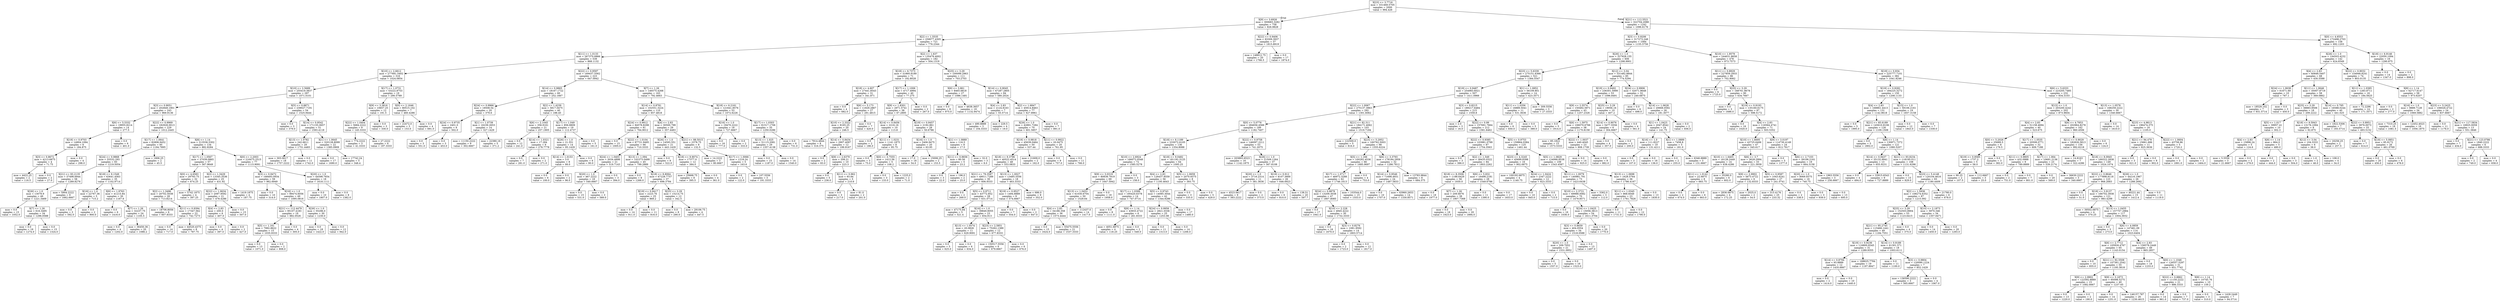 digraph Tree {
node [shape=box] ;
0 [label="X[23] <= 3.7716\nmse = 331469.5705\nsamples = 2000\nvalue = 994.426"] ;
1 [label="X[9] <= 3.6926\nmse = 300683.3282\nsamples = 758\nvalue = 826.9828"] ;
0 -> 1 [labeldistance=2.5, labelangle=45, headlabel="True"] ;
2 [label="X[2] <= 1.5535\nmse = 259077.4305\nsamples = 721\nvalue = 776.2344"] ;
1 -> 2 ;
3 [label="X[11] <= 1.0133\nmse = 267370.6866\nsamples = 539\nvalue = 868.1132"] ;
2 -> 3 ;
4 [label="X[10] <= 2.6612\nmse = 277681.5402\nsamples = 316\nvalue = 1024.0854"] ;
3 -> 4 ;
5 [label="X[10] <= 2.5689\nmse = 255419.3837\nsamples = 297\nvalue = 1071.0101"] ;
4 -> 5 ;
6 [label="X[3] <= 0.9051\nmse = 202849.1901\nsamples = 243\nvalue = 969.9136"] ;
5 -> 6 ;
7 [label="X[6] <= 5.5332\nmse = 19955.8214\nsamples = 14\nvalue = 277.5"] ;
6 -> 7 ;
8 [label="X[19] <= 0.9703\nmse = 14904.1094\nsamples = 8\nvalue = 184.875"] ;
7 -> 8 ;
9 [label="X[3] <= 0.8672\nmse = 4213.6875\nsamples = 4\nvalue = 71.75"] ;
8 -> 9 ;
10 [label="mse = 4422.25\nsamples = 2\nvalue = 116.5"] ;
9 -> 10 ;
11 [label="mse = 0.0\nsamples = 2\nvalue = 27.0"] ;
9 -> 11 ;
12 [label="mse = 0.0\nsamples = 4\nvalue = 298.0"] ;
8 -> 12 ;
13 [label="mse = 0.0\nsamples = 6\nvalue = 401.0"] ;
7 -> 13 ;
14 [label="X[22] <= 0.9969\nmse = 182928.0013\nsamples = 229\nvalue = 1012.2445"] ;
6 -> 14 ;
15 [label="X[17] <= 1.0641\nmse = 82806.9452\nsamples = 95\nvalue = 1194.7895"] ;
14 -> 15 ;
16 [label="X[24] <= 0.9868\nmse = 55532.293\nsamples = 93\nvalue = 1219.5054"] ;
15 -> 16 ;
17 [label="X[21] <= 93.2135\nmse = 37498.6944\nsamples = 58\nvalue = 1289.8276"] ;
16 -> 17 ;
18 [label="X[26] <= 1.0\nmse = 13079.9\nsamples = 49\nvalue = 1221.3469"] ;
17 -> 18 ;
19 [label="mse = 0.0\nsamples = 15\nvalue = 1052.0"] ;
18 -> 19 ;
20 [label="X[7] <= 1.26\nmse = 616.3495\nsamples = 34\nvalue = 1296.0588"] ;
18 -> 20 ;
21 [label="mse = 0.0\nsamples = 19\nvalue = 1274.0"] ;
20 -> 21 ;
22 [label="mse = 0.0\nsamples = 15\nvalue = 1324.0"] ;
20 -> 22 ;
23 [label="mse = 5904.2222\nsamples = 9\nvalue = 1662.6667"] ;
17 -> 23 ;
24 [label="X[18] <= 9.1549\nmse = 63641.4563\nsamples = 35\nvalue = 1102.9714"] ;
16 -> 24 ;
25 [label="X[16] <= 1.0\nmse = 22767.36\nsamples = 5\nvalue = 715.2"] ;
24 -> 25 ;
26 [label="mse = 0.0\nsamples = 3\nvalue = 592.0"] ;
25 -> 26 ;
27 [label="mse = 0.0\nsamples = 2\nvalue = 900.0"] ;
25 -> 27 ;
28 [label="X[6] <= 1.9763\nmse = 41215.84\nsamples = 30\nvalue = 1167.6"] ;
24 -> 28 ;
29 [label="mse = 0.0\nsamples = 6\nvalue = 1416.0"] ;
28 -> 29 ;
30 [label="X[7] <= 1.26\nmse = 32237.75\nsamples = 24\nvalue = 1105.5"] ;
28 -> 30 ;
31 [label="mse = 0.0\nsamples = 4\nvalue = 1202.0"] ;
30 -> 31 ;
32 [label="mse = 36450.36\nsamples = 20\nvalue = 1086.2"] ;
30 -> 32 ;
33 [label="mse = 1806.25\nsamples = 2\nvalue = 45.5"] ;
15 -> 33 ;
34 [label="X[8] <= 1.14\nmse = 213536.5302\nsamples = 134\nvalue = 882.8284"] ;
14 -> 34 ;
35 [label="X[17] <= 1.0567\nmse = 37039.0865\nsamples = 57\nvalue = 567.9649"] ;
34 -> 35 ;
36 [label="X[0] <= 4.6583\nmse = 29793.75\nsamples = 32\nvalue = 674.25"] ;
35 -> 36 ;
37 [label="X[2] <= 1.3496\nmse = 20702.5038\nsamples = 28\nvalue = 713.8214"] ;
36 -> 37 ;
38 [label="mse = 18706.8056\nsamples = 6\nvalue = 607.8333"] ;
37 -> 38 ;
39 [label="X[11] <= 0.9394\nmse = 17347.562\nsamples = 22\nvalue = 742.7273"] ;
37 -> 39 ;
40 [label="mse = 0.0\nsamples = 14\nvalue = 717.0"] ;
39 -> 40 ;
41 [label="mse = 44520.4375\nsamples = 8\nvalue = 787.75"] ;
39 -> 41 ;
42 [label="mse = 5742.1875\nsamples = 4\nvalue = 397.25"] ;
36 -> 42 ;
43 [label="X[2] <= 1.3429\nmse = 13345.3536\nsamples = 25\nvalue = 431.92"] ;
35 -> 43 ;
44 [label="X[22] <= 1.0634\nmse = 2097.9592\nsamples = 21\nvalue = 478.4286"] ;
43 -> 44 ;
45 [label="X[4] <= 2.83\nmse = 200.0\nsamples = 6\nvalue = 407.0"] ;
44 -> 45 ;
46 [label="mse = 0.0\nsamples = 4\nvalue = 397.0"] ;
45 -> 46 ;
47 [label="mse = 0.0\nsamples = 2\nvalue = 427.0"] ;
45 -> 47 ;
48 [label="mse = 0.0\nsamples = 15\nvalue = 507.0"] ;
44 -> 48 ;
49 [label="mse = 1419.1875\nsamples = 4\nvalue = 187.75"] ;
43 -> 49 ;
50 [label="X[0] <= 2.2003\nmse = 216475.2515\nsamples = 77\nvalue = 1115.9091"] ;
34 -> 50 ;
51 [label="X[3] <= 0.9472\nmse = 168493.0934\nsamples = 59\nvalue = 962.6949"] ;
50 -> 51 ;
52 [label="mse = 0.0\nsamples = 10\nvalue = 314.0"] ;
51 -> 52 ;
53 [label="X[16] <= 1.0\nmse = 99474.6056\nsamples = 49\nvalue = 1095.0816"] ;
51 -> 53 ;
54 [label="X[21] <= 112.4479\nmse = 95107.4183\nsamples = 19\nvalue = 882.0526"] ;
53 -> 54 ;
55 [label="X[5] <= 1.161\nmse = 7992.8622\nsamples = 15\nvalue = 1035.9333"] ;
54 -> 55 ;
56 [label="mse = 0.0\nsamples = 13\nvalue = 1071.0"] ;
55 -> 56 ;
57 [label="mse = 0.0\nsamples = 2\nvalue = 808.0"] ;
55 -> 57 ;
58 [label="mse = 0.0\nsamples = 4\nvalue = 305.0"] ;
54 -> 58 ;
59 [label="X[26] <= 1.0\nmse = 55296.0\nsamples = 30\nvalue = 1230.0"] ;
53 -> 59 ;
60 [label="mse = 0.0\nsamples = 18\nvalue = 1422.0"] ;
59 -> 60 ;
61 [label="mse = 0.0\nsamples = 12\nvalue = 942.0"] ;
59 -> 61 ;
62 [label="X[20] <= 1.0\nmse = 44598.7654\nsamples = 18\nvalue = 1618.1111"] ;
50 -> 62 ;
63 [label="mse = 0.0\nsamples = 10\nvalue = 1807.0"] ;
62 -> 63 ;
64 [label="mse = 0.0\nsamples = 8\nvalue = 1382.0"] ;
62 -> 64 ;
65 [label="X[5] <= 0.8871\nmse = 239027.7191\nsamples = 54\nvalue = 1525.9444"] ;
5 -> 65 ;
66 [label="mse = 0.0\nsamples = 3\nvalue = 379.0"] ;
65 -> 66 ;
67 [label="X[14] <= 0.9542\nmse = 171155.0657\nsamples = 51\nvalue = 1593.4118"] ;
65 -> 67 ;
68 [label="X[13] <= 1.0782\nmse = 242.6611\nsamples = 29\nvalue = 1751.4483"] ;
67 -> 68 ;
69 [label="mse = 303.0617\nsamples = 18\nvalue = 1757.2222"] ;
68 -> 69 ;
70 [label="mse = 0.0\nsamples = 11\nvalue = 1742.0"] ;
68 -> 70 ;
71 [label="X[1] <= 1.0645\nmse = 320128.8099\nsamples = 22\nvalue = 1385.0909"] ;
67 -> 71 ;
72 [label="mse = 0.0\nsamples = 17\nvalue = 1690.0"] ;
71 -> 72 ;
73 [label="mse = 17742.24\nsamples = 5\nvalue = 348.4"] ;
71 -> 73 ;
74 [label="X[17] <= 1.0731\nmse = 53222.8753\nsamples = 19\nvalue = 290.5789"] ;
4 -> 74 ;
75 [label="X[9] <= 3.3816\nmse = 10657.25\nsamples = 12\nvalue = 191.5"] ;
74 -> 75 ;
76 [label="X[22] <= 1.0404\nmse = 5684.2222\nsamples = 9\nvalue = 145.3333"] ;
75 -> 76 ;
77 [label="mse = 774.2222\nsamples = 3\nvalue = 41.3333"] ;
76 -> 77 ;
78 [label="mse = 27.2222\nsamples = 6\nvalue = 197.3333"] ;
76 -> 78 ;
79 [label="mse = 0.0\nsamples = 3\nvalue = 330.0"] ;
75 -> 79 ;
80 [label="X[0] <= 2.1646\nmse = 80515.102\nsamples = 7\nvalue = 460.4286"] ;
74 -> 80 ;
81 [label="mse = 22472.0\nsamples = 3\nvalue = 153.0"] ;
80 -> 81 ;
82 [label="mse = 0.0\nsamples = 4\nvalue = 691.0"] ;
80 -> 82 ;
83 [label="X[22] <= 0.9597\nmse = 169437.5562\nsamples = 223\nvalue = 647.0942"] ;
3 -> 83 ;
84 [label="X[14] <= 0.9865\nmse = 18167.1722\nsamples = 60\nvalue = 252.1667"] ;
83 -> 84 ;
85 [label="X[24] <= 0.9966\nmse = 18508.54\nsamples = 20\nvalue = 379.6"] ;
84 -> 85 ;
86 [label="X[24] <= 0.9735\nmse = 2401.0\nsamples = 6\nvalue = 502.0"] ;
85 -> 86 ;
87 [label="mse = 0.0\nsamples = 3\nvalue = 551.0"] ;
86 -> 87 ;
88 [label="mse = 0.0\nsamples = 3\nvalue = 453.0"] ;
86 -> 88 ;
89 [label="X[1] <= 1.0739\nmse = 16239.2653\nsamples = 14\nvalue = 327.1429"] ;
85 -> 89 ;
90 [label="mse = 11150.2222\nsamples = 9\nvalue = 302.6667"] ;
89 -> 90 ;
91 [label="mse = 22380.16\nsamples = 5\nvalue = 371.2"] ;
89 -> 91 ;
92 [label="X[2] <= 1.4239\nmse = 5817.0475\nsamples = 40\nvalue = 188.45"] ;
84 -> 92 ;
93 [label="X[6] <= 2.1045\nmse = 356.9161\nsamples = 21\nvalue = 257.1905"] ;
92 -> 93 ;
94 [label="mse = 0.0\nsamples = 12\nvalue = 241.0"] ;
93 -> 94 ;
95 [label="X[14] <= 1.0321\nmse = 17.284\nsamples = 9\nvalue = 278.7778"] ;
93 -> 95 ;
96 [label="mse = 0.0\nsamples = 7\nvalue = 281.0"] ;
95 -> 96 ;
97 [label="mse = 0.0\nsamples = 2\nvalue = 271.0"] ;
95 -> 97 ;
98 [label="X[17] <= 1.049\nmse = 856.8809\nsamples = 19\nvalue = 112.4737"] ;
92 -> 98 ;
99 [label="X[26] <= 1.0\nmse = 21.551\nsamples = 14\nvalue = 95.1429"] ;
98 -> 99 ;
100 [label="X[14] <= 1.0153\nmse = 3.0\nsamples = 8\nvalue = 99.0"] ;
99 -> 100 ;
101 [label="mse = 0.0\nsamples = 6\nvalue = 100.0"] ;
100 -> 101 ;
102 [label="mse = 0.0\nsamples = 2\nvalue = 96.0"] ;
100 -> 102 ;
103 [label="mse = 0.0\nsamples = 6\nvalue = 90.0"] ;
99 -> 103 ;
104 [label="mse = 0.0\nsamples = 5\nvalue = 161.0"] ;
98 -> 104 ;
105 [label="X[7] <= 1.26\nmse = 146575.4268\nsamples = 163\nvalue = 792.4663"] ;
83 -> 105 ;
106 [label="X[14] <= 0.8781\nmse = 102551.3224\nsamples = 110\nvalue = 657.4818"] ;
105 -> 106 ;
107 [label="X[24] <= 0.9912\nmse = 84578.8298\nsamples = 81\nvalue = 764.9012"] ;
106 -> 107 ;
108 [label="mse = 0.0\nsamples = 15\nvalue = 1005.0"] ;
107 -> 108 ;
109 [label="X[22] <= 1.0104\nmse = 87721.9495\nsamples = 66\nvalue = 710.3333"] ;
107 -> 109 ;
110 [label="X[24] <= 1.0403\nmse = 3034.4898\nsamples = 21\nvalue = 519.7143"] ;
109 -> 110 ;
111 [label="X[20] <= 1.0\nmse = 467.2222\nsamples = 18\nvalue = 540.6667"] ;
110 -> 111 ;
112 [label="mse = 0.0\nsamples = 15\nvalue = 531.0"] ;
111 -> 112 ;
113 [label="mse = 0.0\nsamples = 3\nvalue = 589.0"] ;
111 -> 113 ;
114 [label="mse = 0.0\nsamples = 3\nvalue = 394.0"] ;
110 -> 114 ;
115 [label="X[13] <= 1.094\nmse = 102373.0499\nsamples = 45\nvalue = 799.2889"] ;
109 -> 115 ;
116 [label="mse = 0.0\nsamples = 8\nvalue = 1266.0"] ;
115 -> 116 ;
117 [label="X[18] <= 8.8064\nmse = 67228.7757\nsamples = 37\nvalue = 698.3784"] ;
115 -> 117 ;
118 [label="X[19] <= 0.9417\nmse = 2223.76\nsamples = 25\nvalue = 869.2"] ;
117 -> 118 ;
119 [label="mse = 0.0\nsamples = 14\nvalue = 911.0"] ;
118 -> 119 ;
120 [label="mse = 0.0\nsamples = 11\nvalue = 816.0"] ;
118 -> 120 ;
121 [label="X[25] <= 3.29\nmse = 15214.75\nsamples = 12\nvalue = 342.5"] ;
117 -> 121 ;
122 [label="mse = 0.0\nsamples = 8\nvalue = 290.0"] ;
121 -> 122 ;
123 [label="mse = 29106.75\nsamples = 4\nvalue = 447.5"] ;
121 -> 123 ;
124 [label="X[4] <= 2.83\nmse = 30500.799\nsamples = 29\nvalue = 357.4483"] ;
106 -> 124 ;
125 [label="X[26] <= 1.0\nmse = 14593.551\nsamples = 21\nvalue = 443.1429"] ;
124 -> 125 ;
126 [label="mse = 0.0\nsamples = 9\nvalue = 522.0"] ;
125 -> 126 ;
127 [label="X[18] <= 9.9074\nmse = 17377.0\nsamples = 12\nvalue = 384.0"] ;
125 -> 127 ;
128 [label="mse = 25668.75\nsamples = 8\nvalue = 395.5"] ;
127 -> 128 ;
129 [label="mse = 0.0\nsamples = 4\nvalue = 361.0"] ;
127 -> 129 ;
130 [label="X[21] <= 88.5015\nmse = 2378.75\nsamples = 8\nvalue = 132.5"] ;
124 -> 130 ;
131 [label="mse = 14.2222\nsamples = 3\nvalue = 80.6667"] ;
130 -> 131 ;
132 [label="X[17] <= 1.0066\nmse = 1218.24\nsamples = 5\nvalue = 163.6"] ;
130 -> 132 ;
133 [label="mse = 0.0\nsamples = 2\nvalue = 122.0"] ;
132 -> 133 ;
134 [label="mse = 107.5556\nsamples = 3\nvalue = 191.3333"] ;
132 -> 134 ;
135 [label="X[18] <= 6.2161\nmse = 121641.8576\nsamples = 53\nvalue = 1072.6226"] ;
105 -> 135 ;
136 [label="X[16] <= 1.0\nmse = 19470.2222\nsamples = 18\nvalue = 727.6667"] ;
135 -> 136 ;
137 [label="mse = 0.0\nsamples = 16\nvalue = 777.0"] ;
136 -> 137 ;
138 [label="mse = 0.0\nsamples = 2\nvalue = 333.0"] ;
136 -> 138 ;
139 [label="X[17] <= 1.0303\nmse = 81517.1706\nsamples = 35\nvalue = 1250.0286"] ;
135 -> 139 ;
140 [label="X[13] <= 1.025\nmse = 31115.2081\nsamples = 29\nvalue = 1357.4138"] ;
139 -> 140 ;
141 [label="mse = 0.0\nsamples = 15\nvalue = 1187.0"] ;
140 -> 141 ;
142 [label="mse = 0.0\nsamples = 14\nvalue = 1540.0"] ;
140 -> 142 ;
143 [label="mse = 0.0\nsamples = 6\nvalue = 731.0"] ;
139 -> 143 ;
144 [label="X[2] <= 1.637\nmse = 135476.4002\nsamples = 182\nvalue = 504.1319"] ;
2 -> 144 ;
145 [label="X[18] <= 6.7373\nmse = 31860.9189\nsamples = 71\nvalue = 192.8028"] ;
144 -> 145 ;
146 [label="X[18] <= 4.607\nmse = 27441.8543\nsamples = 31\nvalue = 341.871"] ;
145 -> 146 ;
147 [label="mse = 0.0\nsamples = 4\nvalue = 682.0"] ;
146 -> 147 ;
148 [label="X[6] <= 5.173\nmse = 11829.2867\nsamples = 27\nvalue = 291.4815"] ;
146 -> 148 ;
149 [label="X[10] <= 2.3322\nmse = 8165.25\nsamples = 20\nvalue = 246.5"] ;
148 -> 149 ;
150 [label="mse = 7914.4844\nsamples = 8\nvalue = 316.375"] ;
149 -> 150 ;
151 [label="X[14] <= 0.8434\nmse = 2907.4097\nsamples = 12\nvalue = 199.9167"] ;
149 -> 151 ;
152 [label="mse = 0.0\nsamples = 2\nvalue = 83.0"] ;
151 -> 152 ;
153 [label="X[9] <= 2.6379\nmse = 208.21\nsamples = 10\nvalue = 223.3"] ;
151 -> 153 ;
154 [label="mse = 0.0\nsamples = 5\nvalue = 236.0"] ;
153 -> 154 ;
155 [label="X[11] <= 0.962\nmse = 93.84\nsamples = 5\nvalue = 210.6"] ;
153 -> 155 ;
156 [label="mse = 0.0\nsamples = 3\nvalue = 217.0"] ;
155 -> 156 ;
157 [label="mse = 81.0\nsamples = 2\nvalue = 201.0"] ;
155 -> 157 ;
158 [label="mse = 0.0\nsamples = 7\nvalue = 420.0"] ;
148 -> 158 ;
159 [label="X[17] <= 1.1006\nmse = 4717.4994\nsamples = 40\nvalue = 77.275"] ;
145 -> 159 ;
160 [label="X[9] <= 1.8301\nmse = 2971.5741\nsamples = 38\nvalue = 67.2895"] ;
159 -> 160 ;
161 [label="X[14] <= 0.8456\nmse = 2216.16\nsamples = 10\nvalue = 113.8"] ;
160 -> 161 ;
162 [label="mse = 0.0\nsamples = 2\nvalue = 186.0"] ;
161 -> 162 ;
163 [label="X[11] <= 1.0231\nmse = 1141.1875\nsamples = 8\nvalue = 95.75"] ;
161 -> 163 ;
164 [label="mse = 0.0\nsamples = 3\nvalue = 75.0"] ;
163 -> 164 ;
165 [label="X[0] <= 3.7555\nmse = 1412.56\nsamples = 5\nvalue = 108.2"] ;
163 -> 165 ;
166 [label="mse = 0.0\nsamples = 3\nvalue = 133.0"] ;
165 -> 166 ;
167 [label="mse = 1225.0\nsamples = 2\nvalue = 71.0"] ;
165 -> 167 ;
168 [label="X[19] <= 0.9457\nmse = 2192.861\nsamples = 28\nvalue = 50.6786"] ;
160 -> 168 ;
169 [label="X[16] <= 1.0\nmse = 2406.9475\nsamples = 20\nvalue = 63.95"] ;
168 -> 169 ;
170 [label="mse = 17.0\nsamples = 18\nvalue = 54.0"] ;
169 -> 170 ;
171 [label="mse = 15006.25\nsamples = 2\nvalue = 153.5"] ;
169 -> 171 ;
172 [label="X[1] <= 1.0889\nmse = 116.5\nsamples = 8\nvalue = 17.5"] ;
168 -> 172 ;
173 [label="X[11] <= 0.9656\nmse = 80.56\nsamples = 5\nvalue = 23.2"] ;
172 -> 173 ;
174 [label="mse = 0.0\nsamples = 3\nvalue = 22.0"] ;
173 -> 174 ;
175 [label="mse = 196.0\nsamples = 2\nvalue = 25.0"] ;
173 -> 175 ;
176 [label="mse = 32.0\nsamples = 3\nvalue = 8.0"] ;
172 -> 176 ;
177 [label="mse = 0.0\nsamples = 2\nvalue = 267.0"] ;
159 -> 177 ;
178 [label="X[25] <= 3.29\nmse = 100099.2963\nsamples = 111\nvalue = 703.2703"] ;
144 -> 178 ;
179 [label="X[6] <= 3.861\nmse = 8465.6818\nsamples = 27\nvalue = 1086.1481"] ;
178 -> 179 ;
180 [label="mse = 0.0\nsamples = 8\nvalue = 975.0"] ;
179 -> 180 ;
181 [label="mse = 4638.3657\nsamples = 19\nvalue = 1132.9474"] ;
179 -> 181 ;
182 [label="X[14] <= 0.9045\nmse = 67287.2805\nsamples = 84\nvalue = 580.2024"] ;
178 -> 182 ;
183 [label="X[4] <= 2.83\nmse = 2124.8163\nsamples = 7\nvalue = 55.5714"] ;
182 -> 183 ;
184 [label="mse = 490.8889\nsamples = 3\nvalue = 104.3333"] ;
183 -> 184 ;
185 [label="mse = 229.5\nsamples = 4\nvalue = 19.0"] ;
183 -> 185 ;
186 [label="X[2] <= 1.6847\nmse = 45914.8463\nsamples = 77\nvalue = 627.8961"] ;
182 -> 186 ;
187 [label="X[26] <= 1.0\nmse = 42891.7284\nsamples = 70\nvalue = 601.5857"] ;
186 -> 187 ;
188 [label="X[19] <= 0.9818\nmse = 45639.0464\nsamples = 50\nvalue = 537.44"] ;
187 -> 188 ;
189 [label="X[18] <= 9.3796\nmse = 40522.4514\nsamples = 48\nvalue = 553.0833"] ;
188 -> 189 ;
190 [label="X[21] <= 79.3587\nmse = 49011.7289\nsamples = 30\nvalue = 606.9333"] ;
189 -> 190 ;
191 [label="mse = 0.0\nsamples = 2\nvalue = 269.0"] ;
190 -> 191 ;
192 [label="X[5] <= 0.9711\nmse = 43772.852\nsamples = 28\nvalue = 631.0714"] ;
190 -> 192 ;
193 [label="mse = 47175.84\nsamples = 5\nvalue = 521.4"] ;
192 -> 193 ;
194 [label="X[16] <= 1.0\nmse = 39849.9055\nsamples = 23\nvalue = 654.913"] ;
192 -> 194 ;
195 [label="X[13] <= 1.0574\nmse = 20.0826\nsamples = 11\nvalue = 629.9091"] ;
194 -> 195 ;
196 [label="mse = 0.0\nsamples = 5\nvalue = 625.0"] ;
195 -> 196 ;
197 [label="mse = 0.0\nsamples = 6\nvalue = 634.0"] ;
195 -> 197 ;
198 [label="X[23] <= 2.5851\nmse = 75262.1389\nsamples = 12\nvalue = 677.8333"] ;
194 -> 198 ;
199 [label="mse = 150517.5556\nsamples = 6\nvalue = 679.6667"] ;
198 -> 199 ;
200 [label="mse = 0.0\nsamples = 6\nvalue = 676.0"] ;
198 -> 200 ;
201 [label="X[13] <= 1.0027\nmse = 13485.5556\nsamples = 18\nvalue = 463.3333"] ;
189 -> 201 ;
202 [label="X[19] <= 0.9527\nmse = 1494.8889\nsamples = 9\nvalue = 574.6667"] ;
201 -> 202 ;
203 [label="mse = 0.0\nsamples = 7\nvalue = 554.0"] ;
202 -> 203 ;
204 [label="mse = 0.0\nsamples = 2\nvalue = 647.0"] ;
202 -> 204 ;
205 [label="mse = 686.0\nsamples = 9\nvalue = 352.0"] ;
201 -> 205 ;
206 [label="mse = 21609.0\nsamples = 2\nvalue = 162.0"] ;
188 -> 206 ;
207 [label="X[11] <= 0.9922\nmse = 20.0475\nsamples = 20\nvalue = 761.95"] ;
187 -> 207 ;
208 [label="mse = 0.0\nsamples = 9\nvalue = 757.0"] ;
207 -> 208 ;
209 [label="mse = 0.0\nsamples = 11\nvalue = 766.0"] ;
207 -> 209 ;
210 [label="mse = 0.0\nsamples = 7\nvalue = 891.0"] ;
186 -> 210 ;
211 [label="X[22] <= 0.9406\nmse = 83309.3937\nsamples = 37\nvalue = 1815.8919"] ;
1 -> 211 ;
212 [label="mse = 148812.75\nsamples = 20\nvalue = 1766.5"] ;
211 -> 212 ;
213 [label="mse = 0.0\nsamples = 17\nvalue = 1874.0"] ;
211 -> 213 ;
214 [label="X[21] <= 112.5521\nmse = 322704.2088\nsamples = 1242\nvalue = 1096.6176"] ;
0 -> 214 [labeldistance=2.5, labelangle=-45, headlabel="False"] ;
215 [label="X[3] <= 0.9206\nmse = 317273.248\nsamples = 1084\nvalue = 1155.5756"] ;
214 -> 215 ;
216 [label="X[26] <= 1.0\nmse = 327928.155\nsamples = 606\nvalue = 1298.9901"] ;
215 -> 216 ;
217 [label="X[23] <= 5.6339\nmse = 275151.6366\nsamples = 521\nvalue = 1384.5547"] ;
216 -> 217 ;
218 [label="X[19] <= 0.9487\nmse = 254983.6021\nsamples = 507\nvalue = 1411.0966"] ;
217 -> 218 ;
219 [label="X[22] <= 1.0067\nmse = 275137.3963\nsamples = 292\nvalue = 1301.6062"] ;
218 -> 219 ;
220 [label="X[0] <= 5.0776\nmse = 284656.4566\nsamples = 189\nvalue = 1182.7407"] ;
219 -> 220 ;
221 [label="X[18] <= 8.1189\nmse = 233072.6105\nsamples = 136\nvalue = 1354.8088"] ;
220 -> 221 ;
222 [label="X[10] <= 2.6924\nmse = 166072.0548\nsamples = 72\nvalue = 1585.5278"] ;
221 -> 222 ;
223 [label="X[9] <= 3.0319\nmse = 80838.7919\nsamples = 69\nvalue = 1647.5942"] ;
222 -> 223 ;
224 [label="X[13] <= 1.0453\nmse = 61030.6704\nsamples = 50\nvalue = 1529.64"] ;
223 -> 224 ;
225 [label="X[4] <= 2.83\nmse = 34186.358\nsamples = 36\nvalue = 1573.4444"] ;
224 -> 225 ;
226 [label="mse = 0.0\nsamples = 15\nvalue = 1624.0"] ;
225 -> 226 ;
227 [label="mse = 55475.5556\nsamples = 21\nvalue = 1537.3333"] ;
225 -> 227 ;
228 [label="mse = 112437.0\nsamples = 14\nvalue = 1417.0"] ;
224 -> 228 ;
229 [label="mse = 0.0\nsamples = 19\nvalue = 1958.0"] ;
223 -> 229 ;
230 [label="mse = 0.0\nsamples = 3\nvalue = 158.0"] ;
222 -> 230 ;
231 [label="X[18] <= 9.0482\nmse = 181192.3125\nsamples = 64\nvalue = 1095.25"] ;
221 -> 231 ;
232 [label="X[4] <= 2.83\nmse = 126437.8559\nsamples = 56\nvalue = 1195.4643"] ;
231 -> 232 ;
233 [label="X[17] <= 1.0399\nmse = 195420.6378\nsamples = 14\nvalue = 747.0714"] ;
232 -> 233 ;
234 [label="mse = 0.0\nsamples = 8\nvalue = 1111.0"] ;
233 -> 234 ;
235 [label="X[8] <= 1.14\nmse = 43933.4722\nsamples = 6\nvalue = 261.8333"] ;
233 -> 235 ;
236 [label="mse = 4051.6875\nsamples = 4\nvalue = 118.25"] ;
235 -> 236 ;
237 [label="mse = 0.0\nsamples = 2\nvalue = 549.0"] ;
235 -> 237 ;
238 [label="X[5] <= 0.9743\nmse = 14085.3044\nsamples = 42\nvalue = 1344.9286"] ;
232 -> 238 ;
239 [label="X[24] <= 0.9956\nmse = 2821.0336\nsamples = 25\nvalue = 1253.08"] ;
238 -> 239 ;
240 [label="mse = 0.0\nsamples = 11\nvalue = 1313.0"] ;
239 -> 240 ;
241 [label="mse = 0.0\nsamples = 14\nvalue = 1206.0"] ;
239 -> 241 ;
242 [label="mse = 0.0\nsamples = 17\nvalue = 1480.0"] ;
238 -> 242 ;
243 [label="X[5] <= 1.0659\nmse = 2070.9375\nsamples = 8\nvalue = 393.75"] ;
231 -> 243 ;
244 [label="mse = 0.0\nsamples = 3\nvalue = 335.0"] ;
243 -> 244 ;
245 [label="mse = 0.0\nsamples = 5\nvalue = 429.0"] ;
243 -> 245 ;
246 [label="X[22] <= 0.9758\nmse = 146097.2211\nsamples = 53\nvalue = 741.2075"] ;
220 -> 246 ;
247 [label="mse = 203893.6523\nsamples = 16\nvalue = 1142.1875"] ;
246 -> 247 ;
248 [label="X[26] <= 1.0\nmse = 21509.1264\nsamples = 37\nvalue = 567.8108"] ;
246 -> 248 ;
249 [label="X[20] <= 1.0\nmse = 3716.2314\nsamples = 11\nvalue = 381.3636"] ;
248 -> 249 ;
250 [label="mse = 4523.0617\nsamples = 9\nvalue = 383.2222"] ;
249 -> 250 ;
251 [label="mse = 0.0\nsamples = 2\nvalue = 373.0"] ;
249 -> 251 ;
252 [label="X[19] <= 0.912\nmse = 8107.3669\nsamples = 26\nvalue = 646.6923"] ;
248 -> 252 ;
253 [label="mse = 0.0\nsamples = 6\nvalue = 810.0"] ;
252 -> 253 ;
254 [label="mse = 138.51\nsamples = 20\nvalue = 597.7"] ;
252 -> 254 ;
255 [label="X[21] <= 82.311\nmse = 184171.4062\nsamples = 103\nvalue = 1519.7184"] ;
219 -> 255 ;
256 [label="mse = 122500.0\nsamples = 5\nvalue = 816.0"] ;
255 -> 256 ;
257 [label="X[23] <= 5.2952\nmse = 160762.5003\nsamples = 98\nvalue = 1555.6224"] ;
255 -> 257 ;
258 [label="X[5] <= 1.166\nmse = 100282.4536\nsamples = 66\nvalue = 1685.9697"] ;
257 -> 258 ;
259 [label="X[17] <= 1.0717\nmse = 46972.3288\nsamples = 62\nvalue = 1746.1613"] ;
258 -> 259 ;
260 [label="X[24] <= 0.9878\nmse = 13209.3038\nsamples = 47\nvalue = 1807.8085"] ;
259 -> 260 ;
261 [label="mse = 0.0\nsamples = 17\nvalue = 1941.0"] ;
260 -> 261 ;
262 [label="X[10] <= 2.228\nmse = 4945.4222\nsamples = 30\nvalue = 1732.3333"] ;
260 -> 262 ;
263 [label="mse = 0.0\nsamples = 16\nvalue = 1670.0"] ;
262 -> 263 ;
264 [label="X[3] <= 0.8276\nmse = 1081.9592\nsamples = 14\nvalue = 1803.5714"] ;
262 -> 264 ;
265 [label="mse = 0.0\nsamples = 2\nvalue = 1723.0"] ;
264 -> 265 ;
266 [label="mse = 0.0\nsamples = 12\nvalue = 1817.0"] ;
264 -> 266 ;
267 [label="mse = 103544.0\nsamples = 15\nvalue = 1553.0"] ;
259 -> 267 ;
268 [label="mse = 0.0\nsamples = 4\nvalue = 753.0"] ;
258 -> 268 ;
269 [label="X[6] <= 3.3793\nmse = 178184.2959\nsamples = 32\nvalue = 1286.7812"] ;
257 -> 269 ;
270 [label="X[14] <= 0.9546\nmse = 71698.4931\nsamples = 24\nvalue = 1487.5833"] ;
269 -> 270 ;
271 [label="mse = 0.0\nsamples = 10\nvalue = 1707.0"] ;
270 -> 271 ;
272 [label="mse = 63960.2653\nsamples = 14\nvalue = 1330.8571"] ;
270 -> 272 ;
273 [label="mse = 13783.9844\nsamples = 8\nvalue = 684.375"] ;
269 -> 273 ;
274 [label="X[3] <= 0.8215\nmse = 189217.6484\nsamples = 215\nvalue = 1559.8"] ;
218 -> 274 ;
275 [label="mse = 2.0\nsamples = 3\nvalue = 16.0"] ;
274 -> 275 ;
276 [label="X[22] <= 0.99\nmse = 157691.7664\nsamples = 212\nvalue = 1581.6462"] ;
274 -> 276 ;
277 [label="X[22] <= 0.9385\nmse = 103981.0799\nsamples = 87\nvalue = 1754.3563"] ;
276 -> 277 ;
278 [label="mse = 0.0\nsamples = 3\nvalue = 386.0"] ;
277 -> 278 ;
279 [label="X[2] <= 1.549\nmse = 38435.0322\nsamples = 84\nvalue = 1803.2262"] ;
277 -> 279 ;
280 [label="X[18] <= 8.3506\nmse = 1188.6429\nsamples = 56\nvalue = 1930.0"] ;
279 -> 280 ;
281 [label="mse = 0.0\nsamples = 18\nvalue = 1977.0"] ;
280 -> 281 ;
282 [label="X[7] <= 1.26\nmse = 209.6676\nsamples = 38\nvalue = 1907.7368"] ;
280 -> 282 ;
283 [label="mse = 0.0\nsamples = 18\nvalue = 1923.0"] ;
282 -> 283 ;
284 [label="mse = 0.0\nsamples = 20\nvalue = 1894.0"] ;
282 -> 284 ;
285 [label="X[6] <= 5.832\nmse = 16498.2181\nsamples = 28\nvalue = 1549.6786"] ;
279 -> 285 ;
286 [label="mse = 0.0\nsamples = 11\nvalue = 1390.0"] ;
285 -> 286 ;
287 [label="mse = 0.0\nsamples = 17\nvalue = 1653.0"] ;
285 -> 287 ;
288 [label="X[5] <= 0.9753\nmse = 159864.0384\nsamples = 125\nvalue = 1461.44"] ;
276 -> 288 ;
289 [label="X[23] <= 4.3245\nmse = 45699.8398\nsamples = 16\nvalue = 902.6875"] ;
288 -> 289 ;
290 [label="mse = 100192.6875\nsamples = 4\nvalue = 1140.75"] ;
289 -> 290 ;
291 [label="X[24] <= 1.0424\nmse = 2347.2222\nsamples = 12\nvalue = 823.3333"] ;
289 -> 291 ;
292 [label="mse = 0.0\nsamples = 10\nvalue = 845.0"] ;
291 -> 292 ;
293 [label="mse = 0.0\nsamples = 2\nvalue = 715.0"] ;
291 -> 293 ;
294 [label="X[5] <= 1.0829\nmse = 124066.8538\nsamples = 109\nvalue = 1543.4587"] ;
288 -> 294 ;
295 [label="X[11] <= 1.0079\nmse = 140981.791\nsamples = 73\nvalue = 1423.6438"] ;
294 -> 295 ;
296 [label="X[10] <= 2.3721\nmse = 69988.0082\nsamples = 70\nvalue = 1479.8571"] ;
295 -> 296 ;
297 [label="mse = 0.0\nsamples = 16\nvalue = 1036.0"] ;
296 -> 297 ;
298 [label="X[24] <= 1.0425\nmse = 15056.3813\nsamples = 54\nvalue = 1611.3704"] ;
296 -> 298 ;
299 [label="X[3] <= 0.8659\nmse = 404.0554\nsamples = 34\nvalue = 1518.0588"] ;
298 -> 299 ;
300 [label="X[20] <= 1.0\nmse = 209.7052\nsamples = 21\nvalue = 1531.0952"] ;
299 -> 300 ;
301 [label="mse = 0.0\nsamples = 5\nvalue = 1557.0"] ;
300 -> 301 ;
302 [label="mse = 0.0\nsamples = 16\nvalue = 1523.0"] ;
300 -> 302 ;
303 [label="mse = 0.0\nsamples = 13\nvalue = 1497.0"] ;
299 -> 303 ;
304 [label="mse = 0.0\nsamples = 20\nvalue = 1770.0"] ;
298 -> 304 ;
305 [label="mse = 3362.0\nsamples = 3\nvalue = 112.0"] ;
295 -> 305 ;
306 [label="X[13] <= 1.0698\nmse = 1628.5764\nsamples = 36\nvalue = 1786.4167"] ;
294 -> 306 ;
307 [label="X[11] <= 1.0345\nmse = 868.6049\nsamples = 23\nvalue = 1761.7826"] ;
306 -> 307 ;
308 [label="mse = 0.0\nsamples = 11\nvalue = 1731.0"] ;
307 -> 308 ;
309 [label="mse = 0.0\nsamples = 12\nvalue = 1790.0"] ;
307 -> 309 ;
310 [label="mse = 0.0\nsamples = 13\nvalue = 1830.0"] ;
306 -> 310 ;
311 [label="X[1] <= 1.0852\nmse = 56109.801\nsamples = 14\nvalue = 423.3571"] ;
217 -> 311 ;
312 [label="X[11] <= 1.0356\nmse = 16889.5041\nsamples = 11\nvalue = 531.3636"] ;
311 -> 312 ;
313 [label="mse = 0.0\nsamples = 6\nvalue = 650.0"] ;
312 -> 313 ;
314 [label="mse = 0.0\nsamples = 5\nvalue = 389.0"] ;
312 -> 314 ;
315 [label="mse = 309.5556\nsamples = 3\nvalue = 27.3333"] ;
311 -> 315 ;
316 [label="X[12] <= 3.04\nmse = 331482.8844\nsamples = 85\nvalue = 774.5294"] ;
216 -> 316 ;
317 [label="X[19] <= 0.9492\nmse = 236301.5999\nsamples = 53\nvalue = 1096.8491"] ;
316 -> 317 ;
318 [label="X[9] <= 2.5574\nmse = 150492.5971\nsamples = 43\nvalue = 1257.2326"] ;
317 -> 318 ;
319 [label="mse = 0.0\nsamples = 5\nvalue = 1914.0"] ;
318 -> 319 ;
320 [label="X[6] <= 1.5975\nmse = 106070.6766\nsamples = 38\nvalue = 1170.8158"] ;
318 -> 320 ;
321 [label="mse = 85.1822\nsamples = 15\nvalue = 1573.5333"] ;
320 -> 321 ;
322 [label="X[22] <= 1.0037\nmse = 440.4045\nsamples = 23\nvalue = 908.1739"] ;
320 -> 322 ;
323 [label="mse = 0.0\nsamples = 14\nvalue = 925.0"] ;
322 -> 323 ;
324 [label="mse = 0.0\nsamples = 9\nvalue = 882.0"] ;
322 -> 324 ;
325 [label="X[25] <= 3.29\nmse = 19056.16\nsamples = 10\nvalue = 407.2"] ;
317 -> 325 ;
326 [label="X[14] <= 0.9076\nmse = 5477.5556\nsamples = 6\nvalue = 304.6667"] ;
325 -> 326 ;
327 [label="mse = 0.0\nsamples = 4\nvalue = 357.0"] ;
326 -> 327 ;
328 [label="mse = 0.0\nsamples = 2\nvalue = 200.0"] ;
326 -> 328 ;
329 [label="mse = 0.0\nsamples = 4\nvalue = 561.0"] ;
325 -> 329 ;
330 [label="X[24] <= 0.9906\nmse = 32071.9648\nsamples = 32\nvalue = 240.6875"] ;
316 -> 330 ;
331 [label="mse = 0.0\nsamples = 6\nvalue = 498.0"] ;
330 -> 331 ;
332 [label="X[14] <= 1.0628\nmse = 20668.0592\nsamples = 26\nvalue = 181.3077"] ;
330 -> 332 ;
333 [label="X[1] <= 1.0423\nmse = 2047.8542\nsamples = 24\nvalue = 141.75"] ;
332 -> 333 ;
334 [label="X[16] <= 1.0\nmse = 111.8227\nsamples = 19\nvalue = 131.4211"] ;
333 -> 334 ;
335 [label="mse = 0.0\nsamples = 3\nvalue = 107.0"] ;
334 -> 335 ;
336 [label="mse = 0.0\nsamples = 16\nvalue = 136.0"] ;
334 -> 336 ;
337 [label="X[1] <= 1.0889\nmse = 7458.8\nsamples = 5\nvalue = 181.0"] ;
333 -> 337 ;
338 [label="mse = 0.0\nsamples = 2\nvalue = 255.0"] ;
337 -> 338 ;
339 [label="mse = 6346.8889\nsamples = 3\nvalue = 131.6667"] ;
337 -> 339 ;
340 [label="mse = 0.0\nsamples = 2\nvalue = 656.0"] ;
332 -> 340 ;
341 [label="X[10] <= 1.9579\nmse = 244631.8658\nsamples = 478\nvalue = 973.7573"] ;
215 -> 341 ;
342 [label="X[11] <= 0.8929\nmse = 227859.2933\nsamples = 96\nvalue = 702.9062"] ;
341 -> 342 ;
343 [label="mse = 0.0\nsamples = 6\nvalue = 1725.0"] ;
342 -> 343 ;
344 [label="X[25] <= 3.29\nmse = 168761.8678\nsamples = 90\nvalue = 634.7667"] ;
342 -> 344 ;
345 [label="mse = 0.0\nsamples = 3\nvalue = 1686.0"] ;
344 -> 345 ;
346 [label="X[19] <= 0.9193\nmse = 135160.6175\nsamples = 87\nvalue = 598.5172"] ;
344 -> 346 ;
347 [label="mse = 0.0\nsamples = 16\nvalue = 1020.0"] ;
346 -> 347 ;
348 [label="X[4] <= 2.83\nmse = 116564.4741\nsamples = 71\nvalue = 503.5352"] ;
346 -> 348 ;
349 [label="X[10] <= 1.6695\nmse = 43725.6406\nsamples = 47\nvalue = 345.617"] ;
348 -> 349 ;
350 [label="X[10] <= 1.6405\nmse = 16128.2449\nsamples = 14\nvalue = 638.4286"] ;
349 -> 350 ;
351 [label="X[11] <= 1.0142\nmse = 22.6875\nsamples = 8\nvalue = 665.75"] ;
350 -> 351 ;
352 [label="mse = 0.0\nsamples = 2\nvalue = 674.0"] ;
351 -> 352 ;
353 [label="mse = 0.0\nsamples = 6\nvalue = 663.0"] ;
351 -> 353 ;
354 [label="mse = 35280.0\nsamples = 6\nvalue = 602.0"] ;
350 -> 354 ;
355 [label="X[6] <= 3.7\nmse = 3628.2994\nsamples = 33\nvalue = 221.3939"] ;
349 -> 355 ;
356 [label="X[9] <= 2.9902\nmse = 5673.4722\nsamples = 6\nvalue = 132.8333"] ;
355 -> 356 ;
357 [label="mse = 2836.6875\nsamples = 4\nvalue = 172.25"] ;
356 -> 357 ;
358 [label="mse = 2025.0\nsamples = 2\nvalue = 54.0"] ;
356 -> 358 ;
359 [label="X[5] <= 0.9587\nmse = 1043.6241\nsamples = 27\nvalue = 241.0741"] ;
355 -> 359 ;
360 [label="mse = 315.4176\nsamples = 25\nvalue = 233.32"] ;
359 -> 360 ;
361 [label="mse = 0.0\nsamples = 2\nvalue = 338.0"] ;
359 -> 361 ;
362 [label="X[9] <= 3.0197\nmse = 114730.4149\nsamples = 24\nvalue = 812.7917"] ;
348 -> 362 ;
363 [label="mse = 0.0\nsamples = 5\nvalue = 1377.0"] ;
362 -> 363 ;
364 [label="X[6] <= 2.7103\nmse = 39106.2161\nsamples = 19\nvalue = 664.3158"] ;
362 -> 364 ;
365 [label="X[20] <= 1.0\nmse = 9069.9375\nsamples = 16\nvalue = 740.75"] ;
364 -> 365 ;
366 [label="mse = 0.0\nsamples = 3\nvalue = 939.0"] ;
365 -> 366 ;
367 [label="mse = 0.0\nsamples = 13\nvalue = 695.0"] ;
365 -> 367 ;
368 [label="mse = 1963.5556\nsamples = 3\nvalue = 256.6667"] ;
364 -> 368 ;
369 [label="X[19] <= 0.934\nmse = 225777.7101\nsamples = 382\nvalue = 1041.8246"] ;
341 -> 369 ;
370 [label="X[19] <= 0.9282\nmse = 184225.3272\nsamples = 150\nvalue = 1208.1133"] ;
369 -> 370 ;
371 [label="X[4] <= 2.83\nmse = 168861.4413\nsamples = 131\nvalue = 1142.9618"] ;
370 -> 371 ;
372 [label="mse = 0.0\nsamples = 5\nvalue = 1995.0"] ;
371 -> 372 ;
373 [label="X[21] <= 85.6189\nmse = 145610.8106\nsamples = 126\nvalue = 1109.1508"] ;
371 -> 373 ;
374 [label="mse = 0.0\nsamples = 5\nvalue = 1802.0"] ;
373 -> 374 ;
375 [label="X[8] <= 1.14\nmse = 130971.7372\nsamples = 121\nvalue = 1080.5207"] ;
373 -> 375 ;
376 [label="X[14] <= 0.9437\nmse = 35132.9941\nsamples = 13\nvalue = 655.9231"] ;
375 -> 376 ;
377 [label="mse = 0.0\nsamples = 4\nvalue = 494.0"] ;
376 -> 377 ;
378 [label="mse = 33915.6543\nsamples = 9\nvalue = 727.8889"] ;
376 -> 378 ;
379 [label="X[21] <= 93.8234\nmse = 118195.011\nsamples = 108\nvalue = 1131.6296"] ;
375 -> 379 ;
380 [label="mse = 0.0\nsamples = 15\nvalue = 829.0"] ;
379 -> 380 ;
381 [label="X[23] <= 5.4148\nmse = 120104.4616\nsamples = 93\nvalue = 1180.4409"] ;
379 -> 381 ;
382 [label="X[2] <= 1.5936\nmse = 108274.6352\nsamples = 87\nvalue = 1215.092"] ;
381 -> 382 ;
383 [label="X[25] <= 3.29\nmse = 152503.8904\nsamples = 53\nvalue = 1123.6415"] ;
382 -> 383 ;
384 [label="X[21] <= 95.2745\nmse = 115466.1441\nsamples = 49\nvalue = 1184.7551"] ;
383 -> 384 ;
385 [label="X[19] <= 0.9236\nmse = 116800.8345\nsamples = 31\nvalue = 1289.9355"] ;
384 -> 385 ;
386 [label="X[14] <= 0.8794\nmse = 93.8889\nsamples = 12\nvalue = 1435.6667"] ;
385 -> 386 ;
387 [label="mse = 0.0\nsamples = 2\nvalue = 1414.0"] ;
386 -> 387 ;
388 [label="mse = 0.0\nsamples = 10\nvalue = 1440.0"] ;
386 -> 388 ;
389 [label="mse = 168625.7784\nsamples = 19\nvalue = 1197.8947"] ;
385 -> 389 ;
390 [label="X[14] <= 0.9189\nmse = 61301.571\nsamples = 18\nvalue = 1003.6111"] ;
384 -> 390 ;
391 [label="mse = 0.0\nsamples = 11\nvalue = 1100.0"] ;
390 -> 391 ;
392 [label="X[3] <= 0.9804\nmse = 120090.1224\nsamples = 7\nvalue = 852.1429"] ;
390 -> 392 ;
393 [label="mse = 136590.2222\nsamples = 3\nvalue = 565.6667"] ;
392 -> 393 ;
394 [label="mse = 0.0\nsamples = 4\nvalue = 1067.0"] ;
392 -> 394 ;
395 [label="mse = 0.0\nsamples = 4\nvalue = 375.0"] ;
383 -> 395 ;
396 [label="X[10] <= 2.1873\nmse = 5970.346\nsamples = 34\nvalue = 1357.6471"] ;
382 -> 396 ;
397 [label="mse = 0.0\nsamples = 14\nvalue = 1450.0"] ;
396 -> 397 ;
398 [label="mse = 0.0\nsamples = 20\nvalue = 1293.0"] ;
396 -> 398 ;
399 [label="mse = 21780.0\nsamples = 6\nvalue = 678.0"] ;
381 -> 399 ;
400 [label="X[15] <= 1.0\nmse = 59106.2161\nsamples = 19\nvalue = 1657.3158"] ;
370 -> 400 ;
401 [label="mse = 0.0\nsamples = 12\nvalue = 1843.0"] ;
400 -> 401 ;
402 [label="mse = 0.0\nsamples = 7\nvalue = 1339.0"] ;
400 -> 402 ;
403 [label="X[6] <= 5.6333\nmse = 223205.7485\nsamples = 232\nvalue = 934.3103"] ;
369 -> 403 ;
404 [label="X[15] <= 1.0\nmse = 203200.4242\nsamples = 202\nvalue = 873.9604"] ;
403 -> 404 ;
405 [label="X[4] <= 2.83\nmse = 51158.4694\nsamples = 40\nvalue = 523.675"] ;
404 -> 405 ;
406 [label="X[0] <= 5.2026\nmse = 25689.5\nsamples = 8\nvalue = 179.5"] ;
405 -> 406 ;
407 [label="X[19] <= 0.9585\nmse = 1737.2\nsamples = 5\nvalue = 58.0"] ;
406 -> 407 ;
408 [label="mse = 90.25\nsamples = 2\nvalue = 107.5"] ;
407 -> 408 ;
409 [label="mse = 112.6667\nsamples = 3\nvalue = 25.0"] ;
407 -> 409 ;
410 [label="mse = 0.0\nsamples = 3\nvalue = 382.0"] ;
406 -> 410 ;
411 [label="X[17] <= 1.0535\nmse = 20508.0771\nsamples = 32\nvalue = 609.7188"] ;
405 -> 411 ;
412 [label="X[11] <= 0.9805\nmse = 432.0988\nsamples = 9\nvalue = 789.8889"] ;
411 -> 412 ;
413 [label="mse = 0.0\nsamples = 2\nvalue = 751.0"] ;
412 -> 413 ;
414 [label="mse = 0.0\nsamples = 7\nvalue = 801.0"] ;
412 -> 414 ;
415 [label="X[17] <= 1.064\nmse = 10691.2136\nsamples = 23\nvalue = 539.2174"] ;
411 -> 415 ;
416 [label="mse = 0.0\nsamples = 20\nvalue = 569.0"] ;
415 -> 416 ;
417 [label="mse = 36630.2222\nsamples = 3\nvalue = 340.6667"] ;
415 -> 417 ;
418 [label="X[6] <= 4.7853\nmse = 202964.8278\nsamples = 162\nvalue = 960.4506"] ;
404 -> 418 ;
419 [label="X[11] <= 0.9029\nmse = 182826.5813\nsamples = 156\nvalue = 992.6218"] ;
418 -> 419 ;
420 [label="mse = 14.8163\nsamples = 7\nvalue = 322.4286"] ;
419 -> 420 ;
421 [label="X[18] <= 8.0945\nmse = 169322.2838\nsamples = 149\nvalue = 1024.1074"] ;
419 -> 421 ;
422 [label="X[22] <= 0.8646\nmse = 177898.9118\nsamples = 123\nvalue = 968.2683"] ;
421 -> 422 ;
423 [label="mse = 0.0\nsamples = 2\nvalue = 51.0"] ;
422 -> 423 ;
424 [label="X[18] <= 3.9137\nmse = 166702.3938\nsamples = 121\nvalue = 983.4298"] ;
422 -> 424 ;
425 [label="mse = 39502.6875\nsamples = 4\nvalue = 370.25"] ;
424 -> 425 ;
426 [label="X[13] <= 1.0455\nmse = 157757.2984\nsamples = 117\nvalue = 1004.3932"] ;
424 -> 426 ;
427 [label="mse = 0.0\nsamples = 3\nvalue = 273.0"] ;
426 -> 427 ;
428 [label="X[6] <= 4.0859\nmse = 147461.09\nsamples = 114\nvalue = 1023.6404"] ;
426 -> 428 ;
429 [label="X[6] <= 2.7712\nmse = 105926.4767\nsamples = 65\nvalue = 1143.0154"] ;
428 -> 429 ;
430 [label="mse = 0.0\nsamples = 10\nvalue = 855.0"] ;
429 -> 430 ;
431 [label="X[21] <= 92.5508\nmse = 107361.2542\nsamples = 55\nvalue = 1195.3818"] ;
429 -> 431 ;
432 [label="X[9] <= 2.9902\nmse = 122592.8889\nsamples = 15\nvalue = 1082.6667"] ;
431 -> 432 ;
433 [label="mse = 0.0\nsamples = 13\nvalue = 1220.0"] ;
432 -> 433 ;
434 [label="mse = 0.0\nsamples = 2\nvalue = 190.0"] ;
432 -> 434 ;
435 [label="X[9] <= 3.1873\nmse = 95098.5275\nsamples = 40\nvalue = 1237.65"] ;
431 -> 435 ;
436 [label="mse = 0.0\nsamples = 14\nvalue = 1251.0"] ;
435 -> 436 ;
437 [label="mse = 146157.787\nsamples = 26\nvalue = 1230.4615"] ;
435 -> 437 ;
438 [label="X[4] <= 2.83\nmse = 158578.2449\nsamples = 49\nvalue = 865.2857"] ;
428 -> 438 ;
439 [label="mse = 0.0\nsamples = 18\nvalue = 1233.0"] ;
438 -> 439 ;
440 [label="X[0] <= 1.1046\nmse = 126557.5297\nsamples = 31\nvalue = 651.7742"] ;
438 -> 440 ;
441 [label="X[22] <= 0.8862\nmse = 11150.2222\nsamples = 21\nvalue = 886.3333"] ;
440 -> 441 ;
442 [label="mse = 0.0\nsamples = 14\nvalue = 961.0"] ;
441 -> 442 ;
443 [label="mse = 0.0\nsamples = 7\nvalue = 737.0"] ;
441 -> 443 ;
444 [label="X[8] <= 1.14\nmse = 10745.76\nsamples = 10\nvalue = 159.2"] ;
440 -> 444 ;
445 [label="mse = 0.0\nsamples = 3\nvalue = 310.0"] ;
444 -> 445 ;
446 [label="mse = 1428.2449\nsamples = 7\nvalue = 94.5714"] ;
444 -> 446 ;
447 [label="X[26] <= 1.0\nmse = 44216.1967\nsamples = 26\nvalue = 1288.2692"] ;
421 -> 447 ;
448 [label="mse = 40221.44\nsamples = 15\nvalue = 1412.4"] ;
447 -> 448 ;
449 [label="mse = 0.0\nsamples = 11\nvalue = 1119.0"] ;
447 -> 449 ;
450 [label="mse = 0.0\nsamples = 6\nvalue = 124.0"] ;
418 -> 450 ;
451 [label="X[13] <= 1.0578\nmse = 168259.2222\nsamples = 30\nvalue = 1340.6667"] ;
403 -> 451 ;
452 [label="mse = 0.0\nsamples = 14\nvalue = 1610.0"] ;
451 -> 452 ;
453 [label="X[23] <= 4.9813\nmse = 196474.375\nsamples = 16\nvalue = 1105.0"] ;
451 -> 453 ;
454 [label="X[21] <= 94.479\nmse = 15661.686\nsamples = 11\nvalue = 825.3636"] ;
453 -> 454 ;
455 [label="mse = 0.0\nsamples = 3\nvalue = 621.0"] ;
454 -> 455 ;
456 [label="mse = 0.0\nsamples = 8\nvalue = 902.0"] ;
454 -> 456 ;
457 [label="X[22] <= 1.0604\nmse = 43758.96\nsamples = 5\nvalue = 1720.2"] ;
453 -> 457 ;
458 [label="mse = 0.0\nsamples = 3\nvalue = 1891.0"] ;
457 -> 458 ;
459 [label="mse = 0.0\nsamples = 2\nvalue = 1464.0"] ;
457 -> 459 ;
460 [label="X[0] <= 4.6553\nmse = 172498.2703\nsamples = 158\nvalue = 692.1203"] ;
214 -> 460 ;
461 [label="X[26] <= 1.0\nmse = 144503.4232\nsamples = 142\nvalue = 624.6549"] ;
460 -> 461 ;
462 [label="X[4] <= 2.83\nmse = 60846.5407\nsamples = 68\nvalue = 430.5588"] ;
461 -> 462 ;
463 [label="X[24] <= 1.0638\nmse = 61671.69\nsamples = 10\nvalue = 787.1"] ;
462 -> 463 ;
464 [label="mse = 18529.102\nsamples = 7\nvalue = 931.5714"] ;
463 -> 464 ;
465 [label="mse = 0.0\nsamples = 3\nvalue = 450.0"] ;
463 -> 465 ;
466 [label="X[11] <= 1.0646\nmse = 35007.8719\nsamples = 58\nvalue = 369.0862"] ;
462 -> 466 ;
467 [label="X[25] <= 3.29\nmse = 38883.9506\nsamples = 18\nvalue = 209.2222"] ;
466 -> 467 ;
468 [label="X[5] <= 1.017\nmse = 39957.41\nsamples = 10\nvalue = 302.3"] ;
467 -> 468 ;
469 [label="X[4] <= 2.83\nmse = 15896.24\nsamples = 5\nvalue = 124.6"] ;
468 -> 469 ;
470 [label="mse = 5.5556\nsamples = 3\nvalue = 21.6667"] ;
469 -> 470 ;
471 [label="mse = 0.0\nsamples = 2\nvalue = 279.0"] ;
469 -> 471 ;
472 [label="X[8] <= 1.14\nmse = 864.0\nsamples = 5\nvalue = 480.0"] ;
468 -> 472 ;
473 [label="mse = 0.0\nsamples = 2\nvalue = 444.0"] ;
472 -> 473 ;
474 [label="mse = 0.0\nsamples = 3\nvalue = 504.0"] ;
472 -> 474 ;
475 [label="X[18] <= 9.5943\nmse = 13176.1094\nsamples = 8\nvalue = 92.875"] ;
467 -> 475 ;
476 [label="X[12] <= 3.04\nmse = 104.3333\nsamples = 6\nvalue = 38.0"] ;
475 -> 476 ;
477 [label="mse = 1.0\nsamples = 2\nvalue = 46.0"] ;
476 -> 477 ;
478 [label="mse = 108.0\nsamples = 4\nvalue = 34.0"] ;
476 -> 478 ;
479 [label="mse = 16256.25\nsamples = 2\nvalue = 257.5"] ;
475 -> 479 ;
480 [label="X[14] <= 0.795\nmse = 16588.0244\nsamples = 40\nvalue = 441.025"] ;
466 -> 480 ;
481 [label="mse = 1822.5306\nsamples = 7\nvalue = 193.5714"] ;
480 -> 481 ;
482 [label="X[22] <= 0.8951\nmse = 3976.0073\nsamples = 33\nvalue = 493.5152"] ;
480 -> 482 ;
483 [label="mse = 0.0\nsamples = 7\nvalue = 614.0"] ;
482 -> 483 ;
484 [label="X[18] <= 5.0851\nmse = 85.9172\nsamples = 26\nvalue = 461.0769"] ;
482 -> 484 ;
485 [label="mse = 0.0\nsamples = 20\nvalue = 456.0"] ;
484 -> 485 ;
486 [label="mse = 0.0\nsamples = 6\nvalue = 478.0"] ;
484 -> 486 ;
487 [label="X[22] <= 0.9032\nmse = 154946.8241\nsamples = 74\nvalue = 803.0135"] ;
461 -> 487 ;
488 [label="X[11] <= 1.0385\nmse = 1283.8711\nsamples = 16\nvalue = 184.5625"] ;
487 -> 488 ;
489 [label="mse = 72.2296\nsamples = 14\nvalue = 171.3571"] ;
488 -> 489 ;
490 [label="mse = 0.0\nsamples = 2\nvalue = 277.0"] ;
488 -> 490 ;
491 [label="X[8] <= 1.14\nmse = 62717.6147\nsamples = 58\nvalue = 973.6207"] ;
487 -> 491 ;
492 [label="X[16] <= 1.0\nmse = 9889.7128\nsamples = 34\nvalue = 1069.5882"] ;
491 -> 492 ;
493 [label="mse = 7310.25\nsamples = 18\nvalue = 1081.5"] ;
492 -> 493 ;
494 [label="mse = 12452.4023\nsamples = 16\nvalue = 1056.1875"] ;
492 -> 494 ;
495 [label="X[23] <= 5.2425\nmse = 106026.4722\nsamples = 24\nvalue = 837.6667"] ;
491 -> 495 ;
496 [label="mse = 0.0\nsamples = 11\nvalue = 1176.0"] ;
495 -> 496 ;
497 [label="X[21] <= 117.5834\nmse = 16925.0059\nsamples = 13\nvalue = 551.3846"] ;
495 -> 497 ;
498 [label="mse = 0.0\nsamples = 7\nvalue = 434.0"] ;
497 -> 498 ;
499 [label="X[21] <= 123.0786\nmse = 1840.2222\nsamples = 6\nvalue = 688.3333"] ;
497 -> 499 ;
500 [label="mse = 0.0\nsamples = 2\nvalue = 749.0"] ;
499 -> 500 ;
501 [label="mse = 0.0\nsamples = 4\nvalue = 658.0"] ;
499 -> 501 ;
502 [label="X[18] <= 6.9146\nmse = 22050.1094\nsamples = 16\nvalue = 1290.875"] ;
460 -> 502 ;
503 [label="mse = 0.0\nsamples = 14\nvalue = 1347.0"] ;
502 -> 503 ;
504 [label="mse = 0.0\nsamples = 2\nvalue = 898.0"] ;
502 -> 504 ;
}
